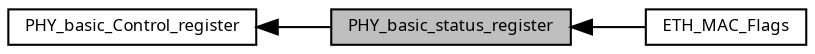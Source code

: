 digraph "PHY_basic_status_register"
{
  edge [fontname="Sans",fontsize="8",labelfontname="Sans",labelfontsize="8"];
  node [fontname="Sans",fontsize="8",shape=record];
  rankdir=LR;
  Node2 [label="ETH_MAC_Flags",height=0.2,width=0.4,color="black", fillcolor="white", style="filled",URL="$group___e_t_h___m_a_c___flags.html"];
  Node1 [label="PHY_basic_Control_register",height=0.2,width=0.4,color="black", fillcolor="white", style="filled",URL="$group___p_h_y__basic___control__register.html"];
  Node0 [label="PHY_basic_status_register",height=0.2,width=0.4,color="black", fillcolor="grey75", style="filled", fontcolor="black"];
  Node1->Node0 [shape=plaintext, dir="back", style="solid"];
  Node0->Node2 [shape=plaintext, dir="back", style="solid"];
}
